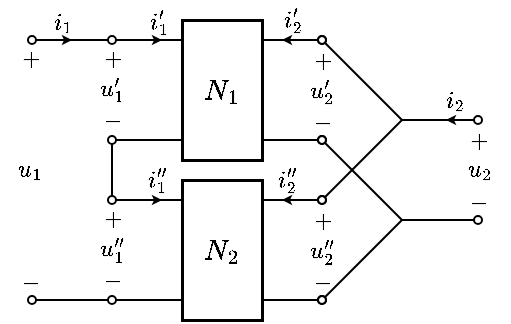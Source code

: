 <mxfile version="17.2.1" type="device"><diagram id="5rbgzLOTwC2UY9oqK9Cq" name="第 1 页"><mxGraphModel dx="328" dy="274" grid="1" gridSize="5" guides="1" tooltips="1" connect="1" arrows="1" fold="1" page="1" pageScale="1" pageWidth="827" pageHeight="1169" math="1" shadow="0"><root><mxCell id="0"/><mxCell id="1" parent="0"/><mxCell id="ClMfeebkYCAQajB1Zd_--4" value="$$+$$" style="text;html=1;resizable=1;autosize=1;align=center;verticalAlign=middle;points=[];fillColor=none;strokeColor=none;rounded=0;movable=1;rotatable=1;deletable=1;editable=1;connectable=0;fontSize=10;" parent="1" vertex="1"><mxGeometry x="196.0" y="288" width="15" height="12" as="geometry"/></mxCell><mxCell id="vnZBPzhVjVgXWo8NbZRj-27" value="" style="endArrow=oval;html=1;rounded=0;fontSize=10;startSize=4;endSize=4;endFill=0;" parent="1" edge="1"><mxGeometry width="50" height="50" relative="1" as="geometry"><mxPoint x="280" y="285" as="sourcePoint"/><mxPoint x="245" y="285" as="targetPoint"/></mxGeometry></mxCell><mxCell id="vnZBPzhVjVgXWo8NbZRj-30" value="" style="endArrow=classic;html=1;rounded=0;fontSize=10;endSize=2;" parent="1" edge="1"><mxGeometry width="50" height="50" relative="1" as="geometry"><mxPoint x="260" y="285" as="sourcePoint"/><mxPoint x="270" y="285" as="targetPoint"/></mxGeometry></mxCell><mxCell id="vnZBPzhVjVgXWo8NbZRj-31" value="$$i_1'$$" style="text;html=1;resizable=1;autosize=1;align=center;verticalAlign=middle;points=[];fillColor=none;strokeColor=none;rounded=0;fontSize=10;movable=1;rotatable=1;deletable=1;editable=1;connectable=0;" parent="1" vertex="1"><mxGeometry x="260" y="266" width="15" height="20" as="geometry"/></mxCell><mxCell id="vnZBPzhVjVgXWo8NbZRj-33" value="" style="endArrow=oval;html=1;rounded=0;fontSize=10;startSize=4;endSize=4;endFill=0;" parent="1" edge="1"><mxGeometry width="50" height="50" relative="1" as="geometry"><mxPoint x="290" y="335" as="sourcePoint"/><mxPoint x="245" y="335" as="targetPoint"/></mxGeometry></mxCell><mxCell id="vnZBPzhVjVgXWo8NbZRj-39" value="$$+$$" style="text;html=1;resizable=1;autosize=1;align=center;verticalAlign=middle;points=[];fillColor=none;strokeColor=none;rounded=0;movable=1;rotatable=1;deletable=1;editable=1;connectable=0;fontSize=10;" parent="1" vertex="1"><mxGeometry x="237.0" y="288" width="15" height="12" as="geometry"/></mxCell><mxCell id="vnZBPzhVjVgXWo8NbZRj-40" value="$$-$$" style="text;resizable=1;autosize=1;align=center;verticalAlign=middle;points=[];fillColor=none;strokeColor=none;rounded=0;html=1;imageAspect=1;noLabel=0;recursiveResize=1;expand=1;editable=1;movable=1;rotatable=1;deletable=1;connectable=0;comic=0;fontSize=10;" parent="1" vertex="1"><mxGeometry x="237.0" y="320" width="15" height="9" as="geometry"/></mxCell><mxCell id="vnZBPzhVjVgXWo8NbZRj-41" value="\(u_1'\)" style="text;html=1;resizable=1;autosize=1;align=center;verticalAlign=middle;points=[];fillColor=none;strokeColor=none;rounded=0;comic=0;movable=1;rotatable=1;deletable=1;editable=1;connectable=0;fontSize=10;" parent="1" vertex="1"><mxGeometry x="235" y="300" width="20" height="20" as="geometry"/></mxCell><mxCell id="bXhRz9zdWTw2_m6RRyU6-28" value="$$N_1$$" style="rounded=0;whiteSpace=wrap;html=1;strokeWidth=1.5;connectable=0;" parent="1" vertex="1"><mxGeometry x="280" y="275" width="40" height="70" as="geometry"/></mxCell><mxCell id="ClMfeebkYCAQajB1Zd_--1" value="" style="endArrow=oval;html=1;rounded=0;fontSize=10;startSize=4;endSize=4;endFill=0;" parent="1" edge="1"><mxGeometry width="50" height="50" relative="1" as="geometry"><mxPoint x="243" y="285" as="sourcePoint"/><mxPoint x="205" y="285" as="targetPoint"/></mxGeometry></mxCell><mxCell id="ClMfeebkYCAQajB1Zd_--2" value="" style="endArrow=classic;html=1;rounded=0;fontSize=10;endSize=2;" parent="1" edge="1"><mxGeometry width="50" height="50" relative="1" as="geometry"><mxPoint x="215" y="285" as="sourcePoint"/><mxPoint x="225" y="285" as="targetPoint"/></mxGeometry></mxCell><mxCell id="ClMfeebkYCAQajB1Zd_--3" value="$$i_1$$" style="text;html=1;resizable=1;autosize=1;align=center;verticalAlign=middle;points=[];fillColor=none;strokeColor=none;rounded=0;fontSize=10;movable=1;rotatable=1;deletable=1;editable=1;connectable=0;" parent="1" vertex="1"><mxGeometry x="210" y="266" width="20" height="20" as="geometry"/></mxCell><mxCell id="ClMfeebkYCAQajB1Zd_--9" value="" style="endArrow=oval;html=1;rounded=0;fontSize=10;startSize=4;endSize=4;endFill=0;" parent="1" edge="1"><mxGeometry width="50" height="50" relative="1" as="geometry"><mxPoint x="280" y="365" as="sourcePoint"/><mxPoint x="245" y="365" as="targetPoint"/></mxGeometry></mxCell><mxCell id="ClMfeebkYCAQajB1Zd_--10" value="" style="endArrow=classic;html=1;rounded=0;fontSize=10;endSize=2;" parent="1" edge="1"><mxGeometry width="50" height="50" relative="1" as="geometry"><mxPoint x="260" y="365" as="sourcePoint"/><mxPoint x="270" y="365" as="targetPoint"/></mxGeometry></mxCell><mxCell id="ClMfeebkYCAQajB1Zd_--11" value="$$i_1''$$" style="text;html=1;resizable=1;autosize=1;align=center;verticalAlign=middle;points=[];fillColor=none;strokeColor=none;rounded=0;fontSize=10;movable=1;rotatable=1;deletable=1;editable=1;connectable=0;" parent="1" vertex="1"><mxGeometry x="258" y="345" width="17" height="20" as="geometry"/></mxCell><mxCell id="ClMfeebkYCAQajB1Zd_--12" value="" style="endArrow=oval;html=1;rounded=0;fontSize=10;startSize=4;endSize=4;endFill=0;" parent="1" edge="1"><mxGeometry width="50" height="50" relative="1" as="geometry"><mxPoint x="290" y="415" as="sourcePoint"/><mxPoint x="245" y="415" as="targetPoint"/></mxGeometry></mxCell><mxCell id="ClMfeebkYCAQajB1Zd_--13" value="$$+$$" style="text;html=1;resizable=1;autosize=1;align=center;verticalAlign=middle;points=[];fillColor=none;strokeColor=none;rounded=0;movable=1;rotatable=1;deletable=1;editable=1;connectable=0;fontSize=10;" parent="1" vertex="1"><mxGeometry x="237.0" y="368" width="15" height="12" as="geometry"/></mxCell><mxCell id="ClMfeebkYCAQajB1Zd_--14" value="$$-$$" style="text;resizable=1;autosize=1;align=center;verticalAlign=middle;points=[];fillColor=none;strokeColor=none;rounded=0;html=1;imageAspect=1;noLabel=0;recursiveResize=1;expand=1;editable=1;movable=1;rotatable=1;deletable=1;connectable=0;comic=0;fontSize=10;" parent="1" vertex="1"><mxGeometry x="237.0" y="400" width="15" height="9" as="geometry"/></mxCell><mxCell id="ClMfeebkYCAQajB1Zd_--15" value="\(u_1''\)" style="text;html=1;resizable=1;autosize=1;align=center;verticalAlign=middle;points=[];fillColor=none;strokeColor=none;rounded=0;comic=0;movable=1;rotatable=1;deletable=1;editable=1;connectable=0;fontSize=10;" parent="1" vertex="1"><mxGeometry x="235" y="380" width="20" height="20" as="geometry"/></mxCell><mxCell id="ClMfeebkYCAQajB1Zd_--16" value="$$N_2$$" style="rounded=0;whiteSpace=wrap;html=1;strokeWidth=1.5;connectable=0;" parent="1" vertex="1"><mxGeometry x="280" y="355" width="40" height="70" as="geometry"/></mxCell><mxCell id="ClMfeebkYCAQajB1Zd_--23" value="" style="endArrow=none;html=1;rounded=0;endSize=4;" parent="1" edge="1"><mxGeometry width="50" height="50" relative="1" as="geometry"><mxPoint x="245" y="363" as="sourcePoint"/><mxPoint x="245" y="337" as="targetPoint"/></mxGeometry></mxCell><mxCell id="ClMfeebkYCAQajB1Zd_--25" value="" style="endArrow=oval;html=1;rounded=0;fontSize=10;startSize=4;endSize=4;endFill=0;" parent="1" edge="1"><mxGeometry width="50" height="50" relative="1" as="geometry"><mxPoint x="243.0" y="415" as="sourcePoint"/><mxPoint x="205" y="415" as="targetPoint"/></mxGeometry></mxCell><mxCell id="ClMfeebkYCAQajB1Zd_--26" value="$$-$$" style="text;resizable=1;autosize=1;align=center;verticalAlign=middle;points=[];fillColor=none;strokeColor=none;rounded=0;html=1;imageAspect=1;noLabel=0;recursiveResize=1;expand=1;editable=1;movable=1;rotatable=1;deletable=1;connectable=0;comic=0;fontSize=10;" parent="1" vertex="1"><mxGeometry x="196.0" y="401" width="15" height="9" as="geometry"/></mxCell><mxCell id="ClMfeebkYCAQajB1Zd_--29" value="\(u_1\)" style="text;html=1;resizable=1;autosize=1;align=center;verticalAlign=middle;points=[];fillColor=none;strokeColor=none;rounded=0;comic=0;movable=1;rotatable=1;deletable=1;editable=1;connectable=0;fontSize=10;" parent="1" vertex="1"><mxGeometry x="196" y="340" width="15" height="20" as="geometry"/></mxCell><mxCell id="cwCyON3KxMSK0Ckf9Kj4-1" value="$$+$$" style="text;html=1;resizable=1;autosize=1;align=center;verticalAlign=middle;points=[];fillColor=none;strokeColor=none;rounded=0;movable=1;rotatable=1;deletable=1;editable=1;connectable=0;fontSize=10;" vertex="1" parent="1"><mxGeometry x="342" y="369" width="15" height="12" as="geometry"/></mxCell><mxCell id="cwCyON3KxMSK0Ckf9Kj4-2" value="$$-$$" style="text;resizable=1;autosize=1;align=center;verticalAlign=middle;points=[];fillColor=none;strokeColor=none;rounded=0;html=1;imageAspect=1;noLabel=0;recursiveResize=1;expand=1;editable=1;movable=1;rotatable=1;deletable=1;connectable=0;comic=0;fontSize=10;" vertex="1" parent="1"><mxGeometry x="342" y="401" width="15" height="9" as="geometry"/></mxCell><mxCell id="cwCyON3KxMSK0Ckf9Kj4-3" value="\(u_2'\)" style="text;html=1;resizable=1;autosize=1;align=center;verticalAlign=middle;points=[];fillColor=none;strokeColor=none;rounded=0;comic=0;movable=1;rotatable=1;deletable=1;editable=1;connectable=0;fontSize=10;" vertex="1" parent="1"><mxGeometry x="340" y="301" width="20" height="20" as="geometry"/></mxCell><mxCell id="cwCyON3KxMSK0Ckf9Kj4-4" value="" style="endArrow=oval;html=1;rounded=0;fontSize=10;startSize=4;endSize=4;endFill=0;" edge="1" parent="1"><mxGeometry width="50" height="50" relative="1" as="geometry"><mxPoint x="321" y="285" as="sourcePoint"/><mxPoint x="350" y="285" as="targetPoint"/></mxGeometry></mxCell><mxCell id="cwCyON3KxMSK0Ckf9Kj4-5" value="" style="endArrow=classic;html=1;rounded=0;fontSize=10;endSize=2;" edge="1" parent="1"><mxGeometry width="50" height="50" relative="1" as="geometry"><mxPoint x="341" y="285" as="sourcePoint"/><mxPoint x="330" y="285" as="targetPoint"/></mxGeometry></mxCell><mxCell id="cwCyON3KxMSK0Ckf9Kj4-6" value="$$i_2'$$" style="text;html=1;resizable=1;autosize=1;align=center;verticalAlign=middle;points=[];fillColor=none;strokeColor=none;rounded=0;fontSize=10;movable=1;rotatable=1;deletable=1;editable=1;connectable=0;" vertex="1" parent="1"><mxGeometry x="327" y="265" width="15" height="20" as="geometry"/></mxCell><mxCell id="cwCyON3KxMSK0Ckf9Kj4-7" value="" style="endArrow=oval;html=1;rounded=0;fontSize=10;startSize=4;endSize=4;endFill=0;" edge="1" parent="1"><mxGeometry width="50" height="50" relative="1" as="geometry"><mxPoint x="321" y="335" as="sourcePoint"/><mxPoint x="350" y="335" as="targetPoint"/></mxGeometry></mxCell><mxCell id="cwCyON3KxMSK0Ckf9Kj4-8" value="$$+$$" style="text;html=1;resizable=1;autosize=1;align=center;verticalAlign=middle;points=[];fillColor=none;strokeColor=none;rounded=0;movable=1;rotatable=1;deletable=1;editable=1;connectable=0;fontSize=10;" vertex="1" parent="1"><mxGeometry x="342" y="289" width="15" height="12" as="geometry"/></mxCell><mxCell id="cwCyON3KxMSK0Ckf9Kj4-9" value="$$-$$" style="text;resizable=1;autosize=1;align=center;verticalAlign=middle;points=[];fillColor=none;strokeColor=none;rounded=0;html=1;imageAspect=1;noLabel=0;recursiveResize=1;expand=1;editable=1;movable=1;rotatable=1;deletable=1;connectable=0;comic=0;fontSize=10;" vertex="1" parent="1"><mxGeometry x="342" y="321" width="15" height="9" as="geometry"/></mxCell><mxCell id="cwCyON3KxMSK0Ckf9Kj4-10" value="" style="endArrow=oval;html=1;rounded=0;startSize=4;endSize=4;jumpSize=6;startArrow=none;startFill=0;endFill=0;" edge="1" parent="1"><mxGeometry width="50" height="50" relative="1" as="geometry"><mxPoint x="390" y="325" as="sourcePoint"/><mxPoint x="428" y="325" as="targetPoint"/></mxGeometry></mxCell><mxCell id="cwCyON3KxMSK0Ckf9Kj4-11" value="" style="endArrow=oval;html=1;rounded=0;startSize=4;endSize=4;jumpSize=6;endFill=0;" edge="1" parent="1"><mxGeometry width="50" height="50" relative="1" as="geometry"><mxPoint x="390" y="375" as="sourcePoint"/><mxPoint x="428" y="375" as="targetPoint"/></mxGeometry></mxCell><mxCell id="cwCyON3KxMSK0Ckf9Kj4-12" value="" style="endArrow=classic;html=1;rounded=0;fontSize=10;endSize=2;" edge="1" parent="1"><mxGeometry width="50" height="50" relative="1" as="geometry"><mxPoint x="423" y="325" as="sourcePoint"/><mxPoint x="412" y="325" as="targetPoint"/></mxGeometry></mxCell><mxCell id="cwCyON3KxMSK0Ckf9Kj4-13" value="$$i_2$$" style="text;html=1;resizable=1;autosize=1;align=center;verticalAlign=middle;points=[];fillColor=none;strokeColor=none;rounded=0;fontSize=10;movable=1;rotatable=1;deletable=1;editable=1;connectable=0;" vertex="1" parent="1"><mxGeometry x="408" y="305" width="15" height="20" as="geometry"/></mxCell><mxCell id="cwCyON3KxMSK0Ckf9Kj4-14" value="$$+$$" style="text;html=1;resizable=1;autosize=1;align=center;verticalAlign=middle;points=[];fillColor=none;strokeColor=none;rounded=0;movable=1;rotatable=1;deletable=1;editable=1;connectable=0;fontSize=10;" vertex="1" parent="1"><mxGeometry x="420" y="329" width="15" height="12" as="geometry"/></mxCell><mxCell id="cwCyON3KxMSK0Ckf9Kj4-15" value="\(u_2''\)" style="text;html=1;resizable=1;autosize=1;align=center;verticalAlign=middle;points=[];fillColor=none;strokeColor=none;rounded=0;comic=0;movable=1;rotatable=1;deletable=1;editable=1;connectable=0;fontSize=10;" vertex="1" parent="1"><mxGeometry x="340" y="381" width="20" height="20" as="geometry"/></mxCell><mxCell id="cwCyON3KxMSK0Ckf9Kj4-16" value="" style="endArrow=oval;html=1;rounded=0;fontSize=10;startSize=4;endSize=4;endFill=0;" edge="1" parent="1"><mxGeometry width="50" height="50" relative="1" as="geometry"><mxPoint x="321" y="365" as="sourcePoint"/><mxPoint x="350" y="365" as="targetPoint"/></mxGeometry></mxCell><mxCell id="cwCyON3KxMSK0Ckf9Kj4-17" value="" style="endArrow=classic;html=1;rounded=0;fontSize=10;endSize=2;" edge="1" parent="1"><mxGeometry width="50" height="50" relative="1" as="geometry"><mxPoint x="341" y="365" as="sourcePoint"/><mxPoint x="330" y="365" as="targetPoint"/></mxGeometry></mxCell><mxCell id="cwCyON3KxMSK0Ckf9Kj4-18" value="$$i_2''$$" style="text;html=1;resizable=1;autosize=1;align=center;verticalAlign=middle;points=[];fillColor=none;strokeColor=none;rounded=0;fontSize=10;movable=1;rotatable=1;deletable=1;editable=1;connectable=0;" vertex="1" parent="1"><mxGeometry x="322" y="345" width="20" height="20" as="geometry"/></mxCell><mxCell id="cwCyON3KxMSK0Ckf9Kj4-19" value="" style="endArrow=oval;html=1;rounded=0;fontSize=10;startSize=4;endSize=4;endFill=0;" edge="1" parent="1"><mxGeometry width="50" height="50" relative="1" as="geometry"><mxPoint x="321" y="415" as="sourcePoint"/><mxPoint x="350" y="415" as="targetPoint"/></mxGeometry></mxCell><mxCell id="cwCyON3KxMSK0Ckf9Kj4-20" value="$$-$$" style="text;resizable=1;autosize=1;align=center;verticalAlign=middle;points=[];fillColor=none;strokeColor=none;rounded=0;html=1;imageAspect=1;noLabel=0;recursiveResize=1;expand=1;editable=1;movable=1;rotatable=1;deletable=1;connectable=0;comic=0;fontSize=10;" vertex="1" parent="1"><mxGeometry x="420" y="361" width="15" height="9" as="geometry"/></mxCell><mxCell id="cwCyON3KxMSK0Ckf9Kj4-21" value="\(u_2\)" style="text;html=1;resizable=1;autosize=1;align=center;verticalAlign=middle;points=[];fillColor=none;strokeColor=none;rounded=0;comic=0;movable=1;rotatable=1;deletable=1;editable=1;connectable=0;fontSize=10;" vertex="1" parent="1"><mxGeometry x="424" y="340" width="10" height="20" as="geometry"/></mxCell><mxCell id="cwCyON3KxMSK0Ckf9Kj4-22" value="" style="endArrow=none;html=1;rounded=0;startSize=4;endSize=4;startArrow=oval;startFill=0;" edge="1" parent="1"><mxGeometry width="50" height="50" relative="1" as="geometry"><mxPoint x="350" y="285" as="sourcePoint"/><mxPoint x="390" y="325" as="targetPoint"/></mxGeometry></mxCell><mxCell id="cwCyON3KxMSK0Ckf9Kj4-23" value="" style="endArrow=none;html=1;rounded=0;startSize=4;endSize=4;startArrow=oval;startFill=0;" edge="1" parent="1"><mxGeometry width="50" height="50" relative="1" as="geometry"><mxPoint x="350" y="365" as="sourcePoint"/><mxPoint x="390" y="325" as="targetPoint"/></mxGeometry></mxCell><mxCell id="cwCyON3KxMSK0Ckf9Kj4-24" value="" style="endArrow=none;html=1;rounded=0;startSize=4;endSize=4;startArrow=oval;startFill=0;" edge="1" parent="1"><mxGeometry width="50" height="50" relative="1" as="geometry"><mxPoint x="350" y="335" as="sourcePoint"/><mxPoint x="390" y="375" as="targetPoint"/></mxGeometry></mxCell><mxCell id="cwCyON3KxMSK0Ckf9Kj4-25" value="" style="endArrow=none;html=1;rounded=0;startSize=4;endSize=4;startArrow=oval;startFill=0;" edge="1" parent="1"><mxGeometry width="50" height="50" relative="1" as="geometry"><mxPoint x="350" y="415" as="sourcePoint"/><mxPoint x="390" y="375" as="targetPoint"/></mxGeometry></mxCell></root></mxGraphModel></diagram></mxfile>